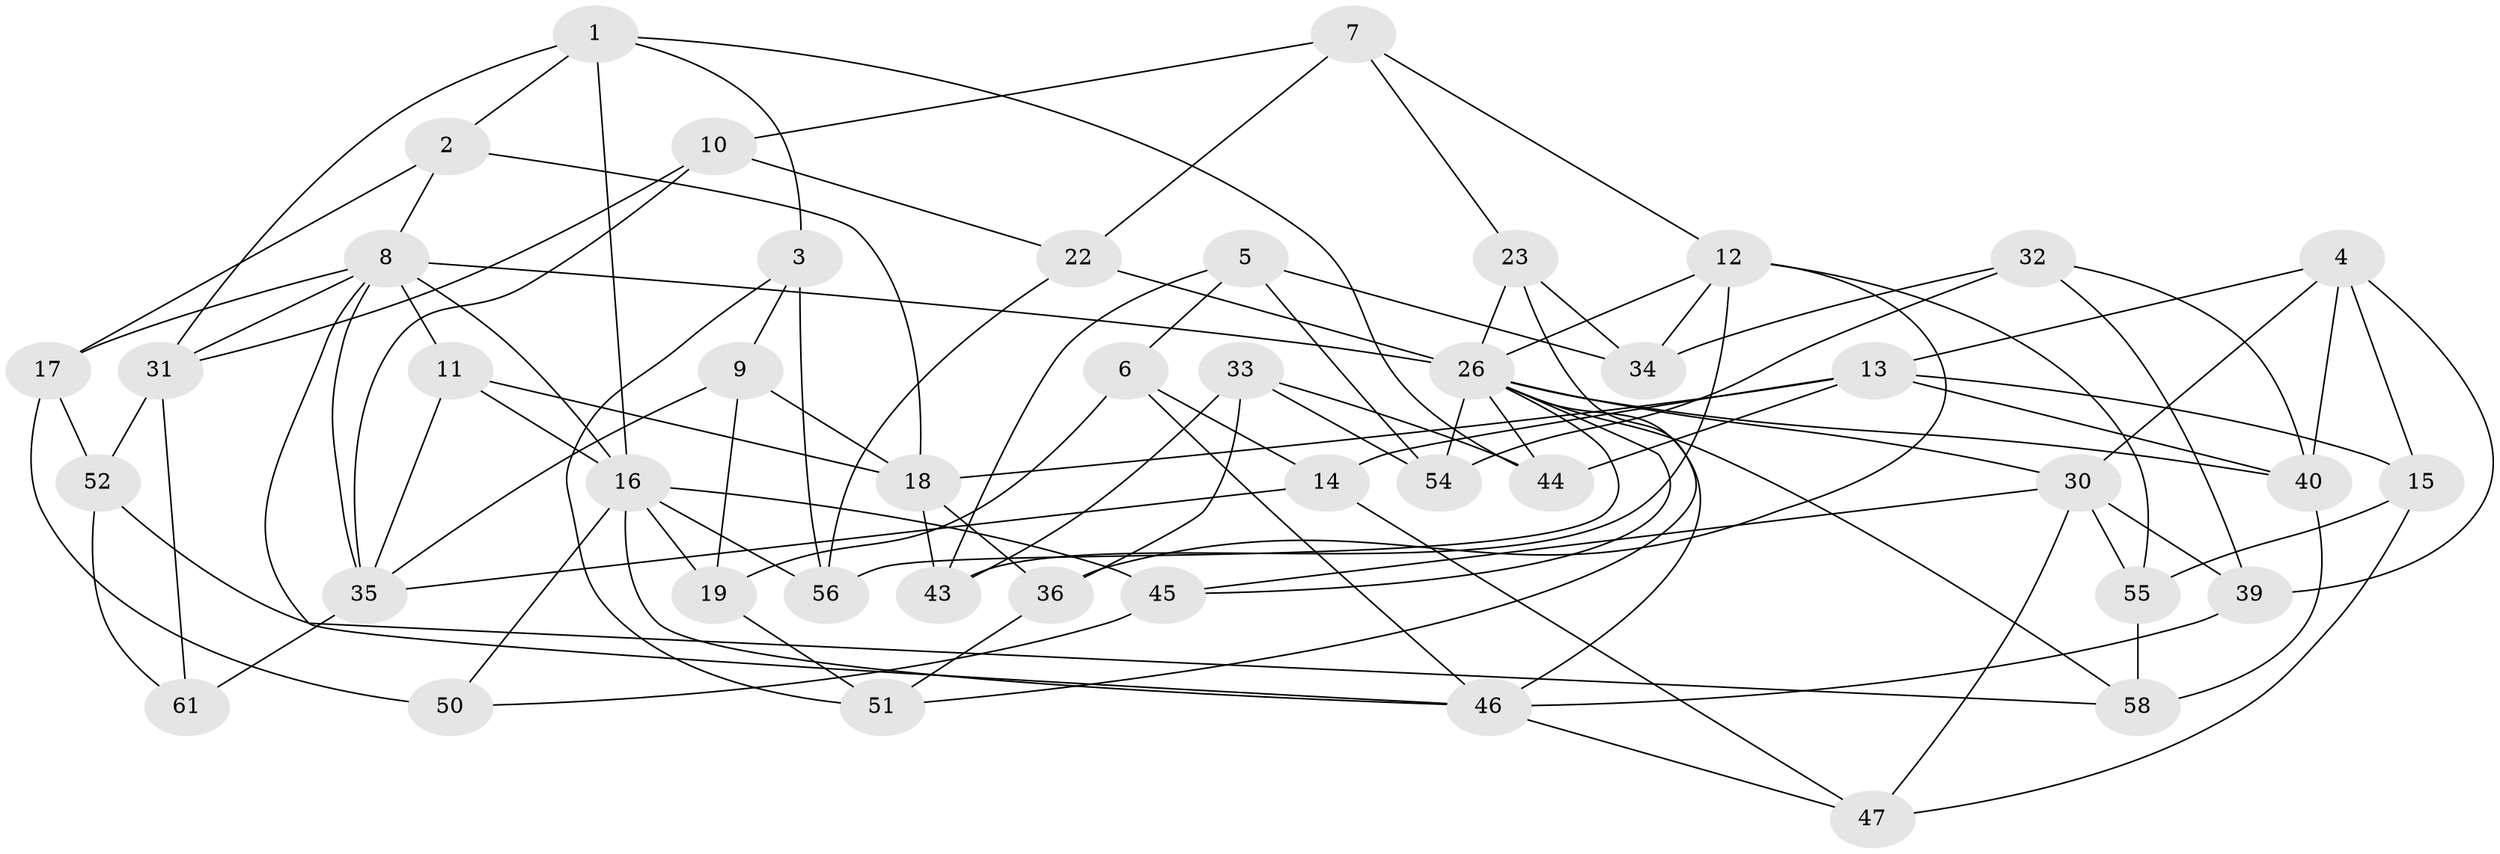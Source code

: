 // original degree distribution, {4: 1.0}
// Generated by graph-tools (version 1.1) at 2025/20/03/04/25 18:20:54]
// undirected, 44 vertices, 103 edges
graph export_dot {
graph [start="1"]
  node [color=gray90,style=filled];
  1 [super="+21"];
  2;
  3;
  4 [super="+25"];
  5;
  6;
  7;
  8 [super="+24"];
  9;
  10;
  11;
  12 [super="+48"];
  13 [super="+20"];
  14;
  15;
  16 [super="+62+28"];
  17;
  18 [super="+29"];
  19;
  22;
  23;
  26 [super="+38"];
  30 [super="+41"];
  31 [super="+63"];
  32;
  33;
  34;
  35 [super="+37"];
  36;
  39;
  40 [super="+59"];
  43;
  44;
  45;
  46 [super="+57"];
  47;
  50;
  51;
  52;
  54;
  55;
  56;
  58;
  61;
  1 -- 16 [weight=2];
  1 -- 3;
  1 -- 2;
  1 -- 44;
  1 -- 31;
  2 -- 17;
  2 -- 8;
  2 -- 18;
  3 -- 9;
  3 -- 51;
  3 -- 56;
  4 -- 40 [weight=2];
  4 -- 15;
  4 -- 39;
  4 -- 30;
  4 -- 13;
  5 -- 43;
  5 -- 34;
  5 -- 6;
  5 -- 54;
  6 -- 19;
  6 -- 14;
  6 -- 46;
  7 -- 10;
  7 -- 22;
  7 -- 23;
  7 -- 12;
  8 -- 31;
  8 -- 11;
  8 -- 17;
  8 -- 46;
  8 -- 16;
  8 -- 35;
  8 -- 26;
  9 -- 19;
  9 -- 35;
  9 -- 18;
  10 -- 35;
  10 -- 22;
  10 -- 31;
  11 -- 18;
  11 -- 16;
  11 -- 35;
  12 -- 34;
  12 -- 55;
  12 -- 43;
  12 -- 36;
  12 -- 26;
  13 -- 15;
  13 -- 40;
  13 -- 14;
  13 -- 44;
  13 -- 18;
  14 -- 35;
  14 -- 47;
  15 -- 47;
  15 -- 55;
  16 -- 50 [weight=2];
  16 -- 56;
  16 -- 19;
  16 -- 45;
  16 -- 46;
  17 -- 52;
  17 -- 50;
  18 -- 36;
  18 -- 43;
  19 -- 51;
  22 -- 26;
  22 -- 56;
  23 -- 34;
  23 -- 51;
  23 -- 26;
  26 -- 44;
  26 -- 54;
  26 -- 58;
  26 -- 40;
  26 -- 45;
  26 -- 46;
  26 -- 56;
  26 -- 30;
  30 -- 47;
  30 -- 39;
  30 -- 45;
  30 -- 55;
  31 -- 52;
  31 -- 61 [weight=2];
  32 -- 34;
  32 -- 54;
  32 -- 39;
  32 -- 40;
  33 -- 54;
  33 -- 43;
  33 -- 44;
  33 -- 36;
  35 -- 61;
  36 -- 51;
  39 -- 46;
  40 -- 58;
  45 -- 50;
  46 -- 47;
  52 -- 61;
  52 -- 58;
  55 -- 58;
}
